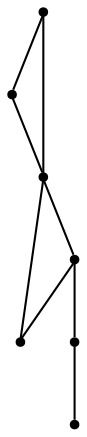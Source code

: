 graph {
  node [shape=point,comment="{\"directed\":false,\"doi\":\"10.4230/LIPIcs.GD.2024.13\",\"figure\":\"10 (4)\"}"]

  v0 [pos="1964.9204033153073,562.497617712624"]
  v1 [pos="1949.912175233328,722.5031637927198"]
  v2 [pos="1884.8941150504224,402.49181731031933"]
  v3 [pos="1884.8941150504224,642.5002635915674"]
  v4 [pos="1804.8721513001842,562.497617712624"]
  v5 [pos="1819.876309250731,722.5031637927198"]
  v6 [pos="1884.8941150504224,482.49471751147166"]

  v0 -- v1 [id="-1",pos="1964.9204033153073,562.497617712624 1986.6013892953165,612.7827134887149 1982.8879031297236,670.4098053215066 1949.912175233328,722.5031637927198"]
  v4 -- v6 [id="-3",pos="1804.8721513001842,562.497617712624 1884.8941150504224,482.49471751147166 1884.8941150504224,482.49471751147166 1884.8941150504224,482.49471751147166"]
  v5 -- v3 [id="-7",pos="1819.876309250731,722.5031637927198 1884.8941150504224,642.5002635915674 1884.8941150504224,642.5002635915674 1884.8941150504224,642.5002635915674"]
  v3 -- v4 [id="-9",pos="1884.8941150504224,642.5002635915674 1804.8721513001842,562.497617712624 1804.8721513001842,562.497617712624 1804.8721513001842,562.497617712624"]
  v6 -- v2 [id="-14",pos="1884.8941150504224,482.49471751147166 1884.8941150504224,402.49181731031933 1884.8941150504224,402.49181731031933 1884.8941150504224,402.49181731031933"]
  v3 -- v0 [id="-16",pos="1884.8941150504224,642.5002635915674 1964.9204033153073,562.497617712624 1964.9204033153073,562.497617712624 1964.9204033153073,562.497617712624"]
  v4 -- v5 [id="-26",pos="1804.8721513001842,562.497617712624 1783.2035665018832,612.7869098051607 1786.9212499905157,670.4139698476763 1819.876309250731,722.5031637927198"]
  v1 -- v3 [id="-40",pos="1949.912175233328,722.5031637927198 1884.8941150504224,642.5002635915674 1884.8941150504224,642.5002635915674 1884.8941150504224,642.5002635915674"]
}
